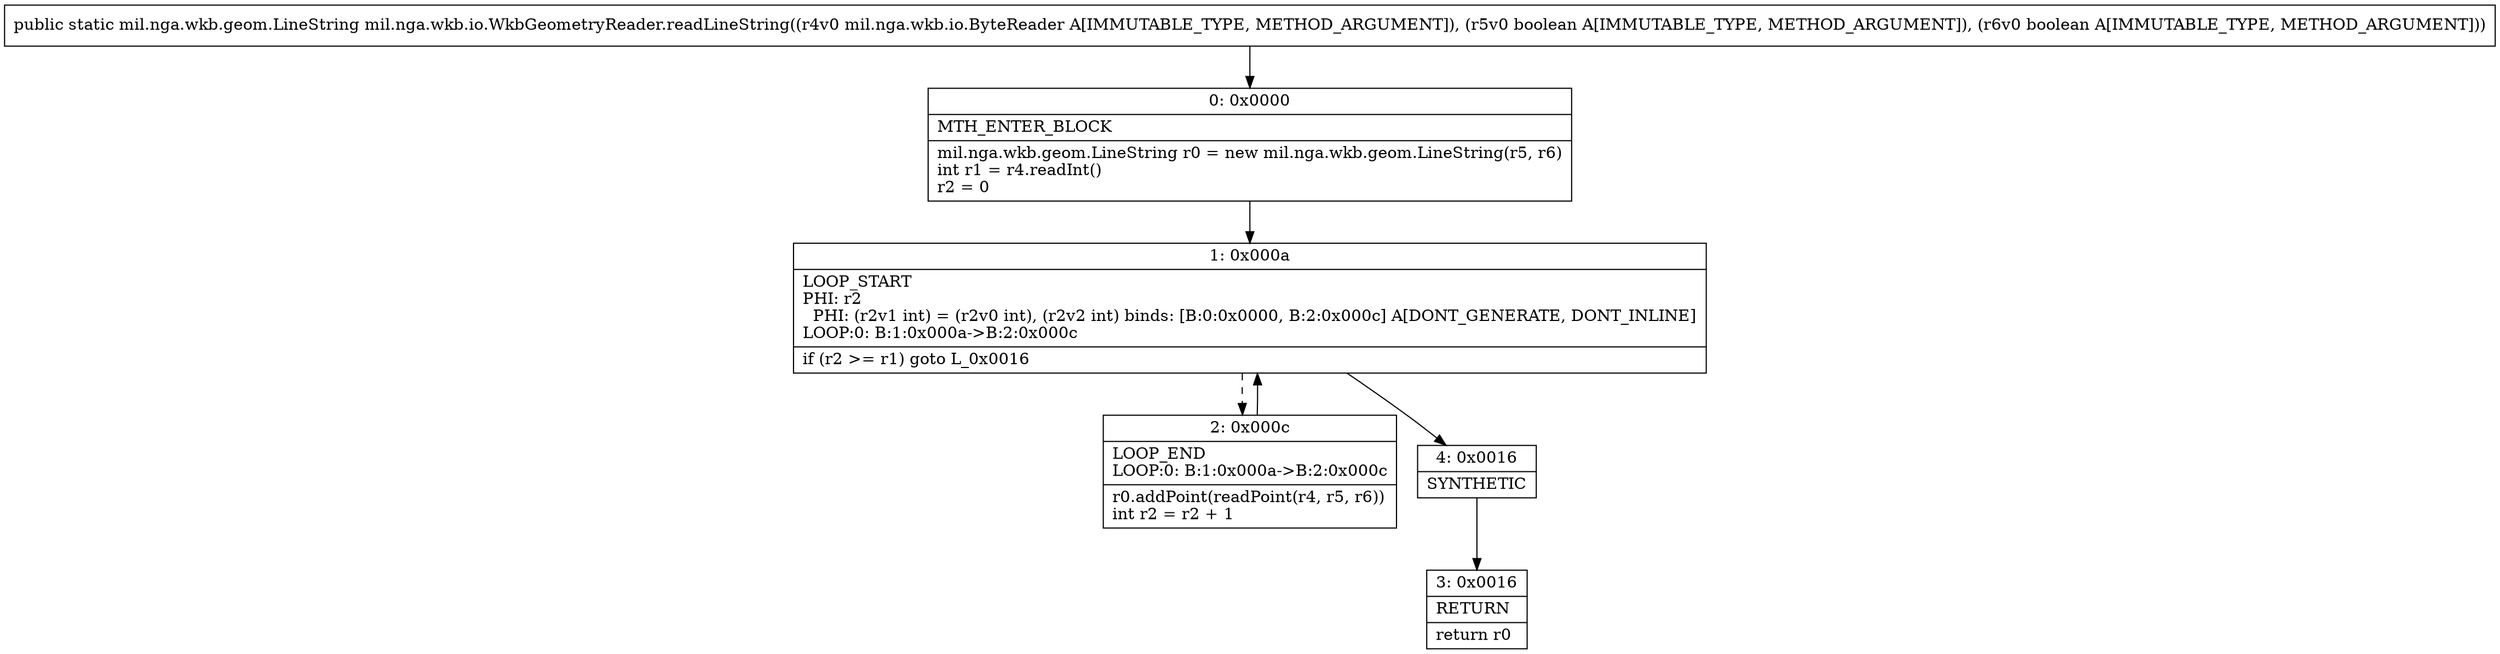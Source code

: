 digraph "CFG formil.nga.wkb.io.WkbGeometryReader.readLineString(Lmil\/nga\/wkb\/io\/ByteReader;ZZ)Lmil\/nga\/wkb\/geom\/LineString;" {
Node_0 [shape=record,label="{0\:\ 0x0000|MTH_ENTER_BLOCK\l|mil.nga.wkb.geom.LineString r0 = new mil.nga.wkb.geom.LineString(r5, r6)\lint r1 = r4.readInt()\lr2 = 0\l}"];
Node_1 [shape=record,label="{1\:\ 0x000a|LOOP_START\lPHI: r2 \l  PHI: (r2v1 int) = (r2v0 int), (r2v2 int) binds: [B:0:0x0000, B:2:0x000c] A[DONT_GENERATE, DONT_INLINE]\lLOOP:0: B:1:0x000a\-\>B:2:0x000c\l|if (r2 \>= r1) goto L_0x0016\l}"];
Node_2 [shape=record,label="{2\:\ 0x000c|LOOP_END\lLOOP:0: B:1:0x000a\-\>B:2:0x000c\l|r0.addPoint(readPoint(r4, r5, r6))\lint r2 = r2 + 1\l}"];
Node_3 [shape=record,label="{3\:\ 0x0016|RETURN\l|return r0\l}"];
Node_4 [shape=record,label="{4\:\ 0x0016|SYNTHETIC\l}"];
MethodNode[shape=record,label="{public static mil.nga.wkb.geom.LineString mil.nga.wkb.io.WkbGeometryReader.readLineString((r4v0 mil.nga.wkb.io.ByteReader A[IMMUTABLE_TYPE, METHOD_ARGUMENT]), (r5v0 boolean A[IMMUTABLE_TYPE, METHOD_ARGUMENT]), (r6v0 boolean A[IMMUTABLE_TYPE, METHOD_ARGUMENT])) }"];
MethodNode -> Node_0;
Node_0 -> Node_1;
Node_1 -> Node_2[style=dashed];
Node_1 -> Node_4;
Node_2 -> Node_1;
Node_4 -> Node_3;
}

